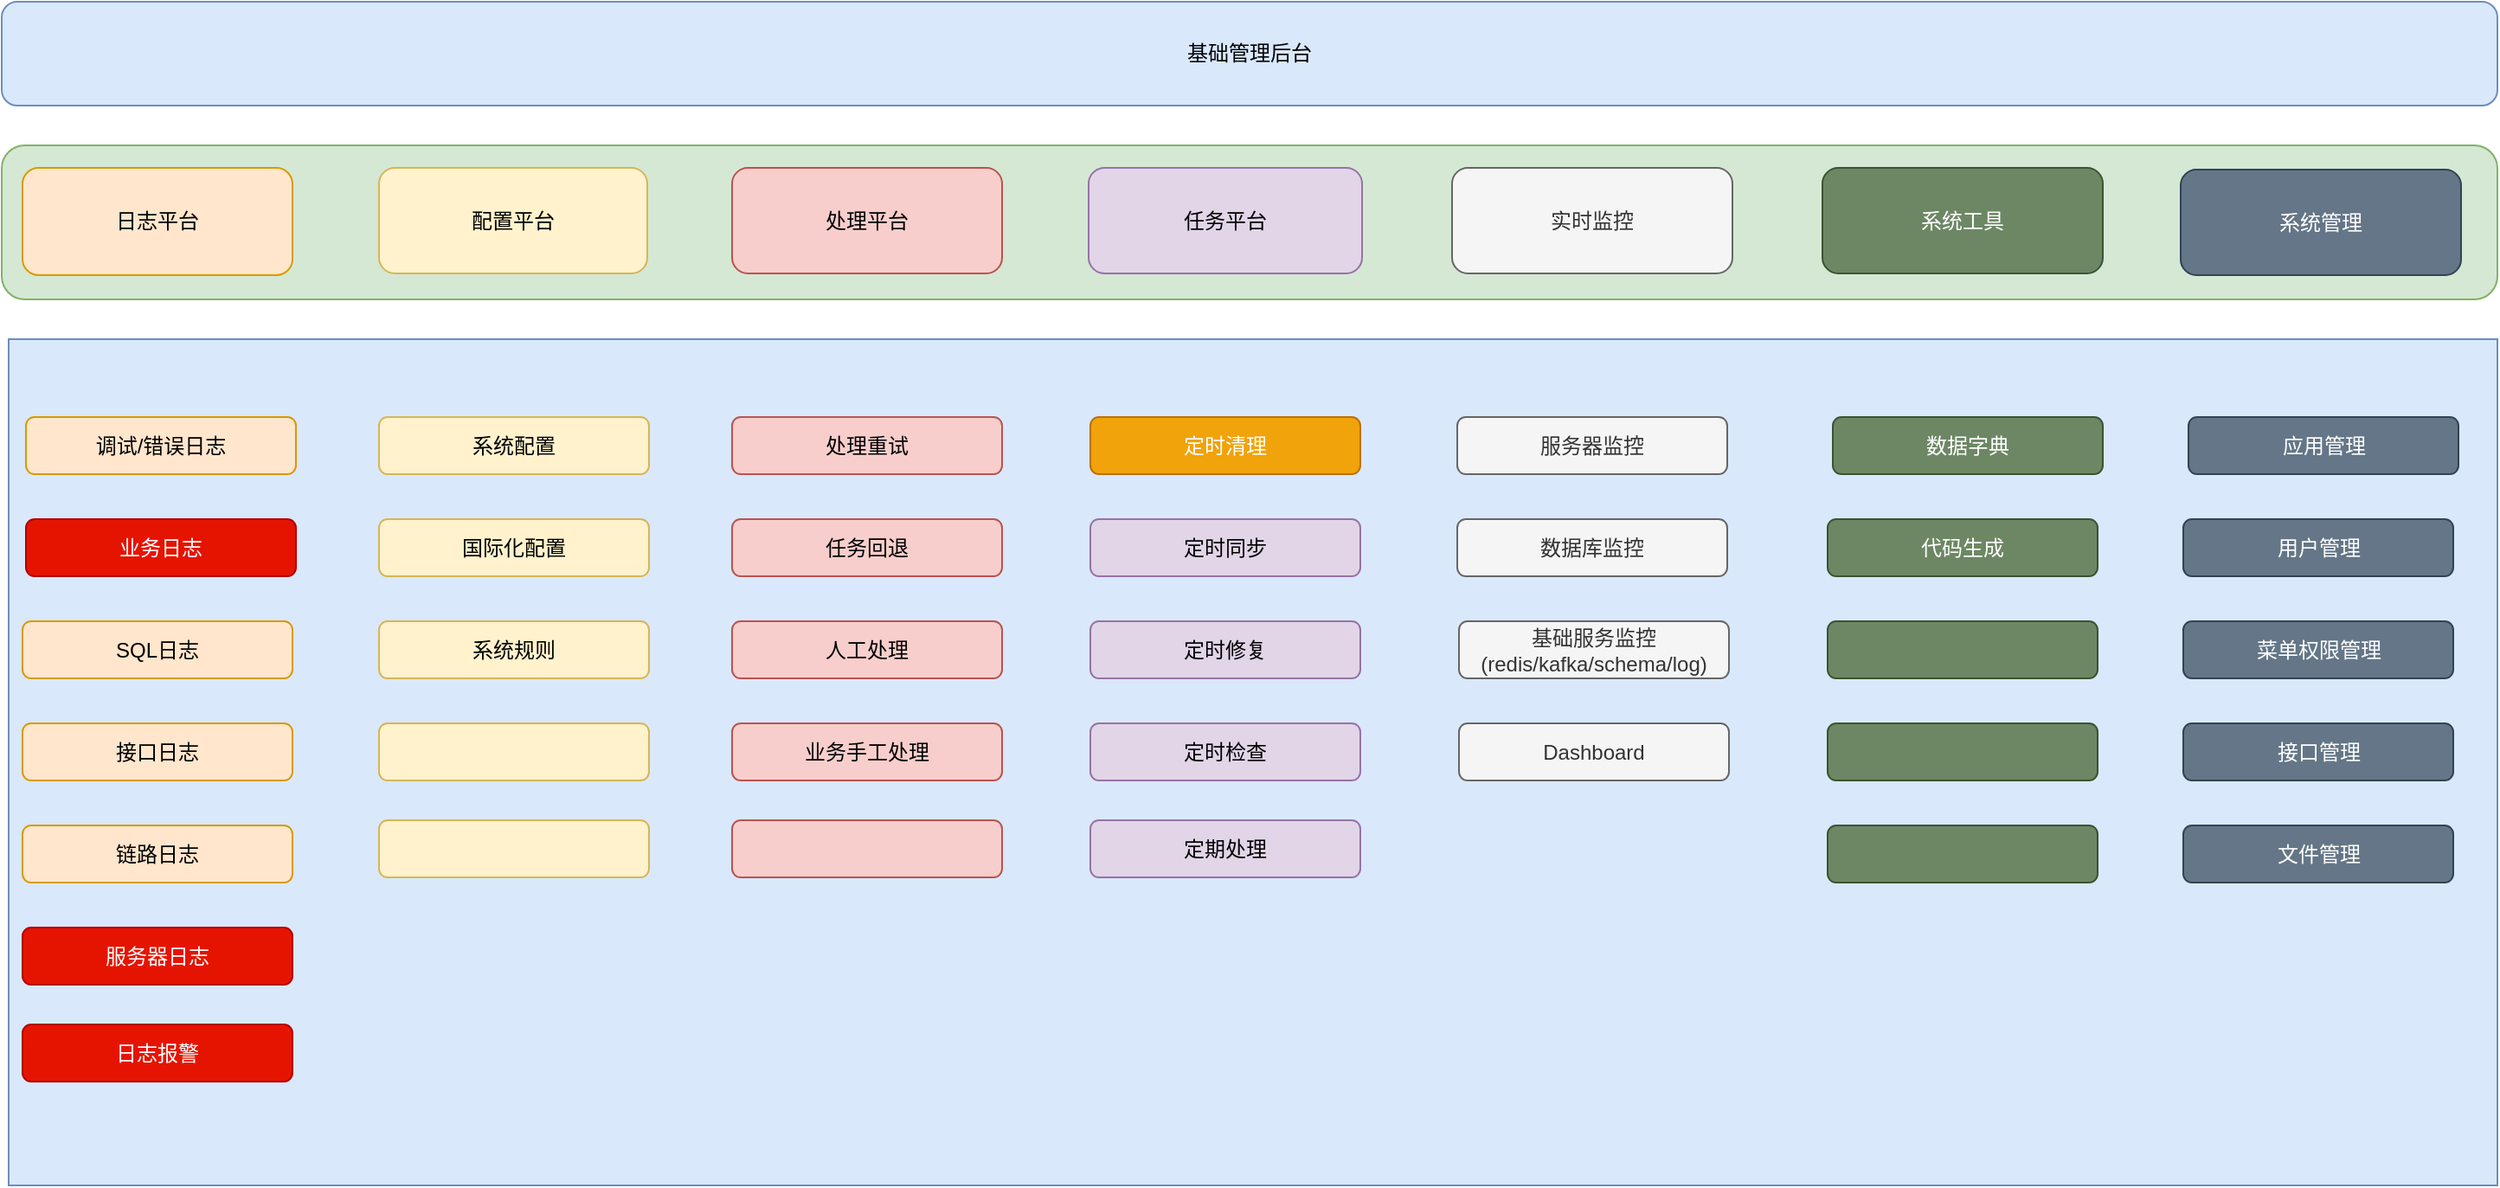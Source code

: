 <mxfile version="12.2.4" pages="1"><diagram id="h3sd1mUtlTGX32W6mm7q" name="第 1 页"><mxGraphModel dx="1360" dy="765" grid="0" gridSize="10" guides="1" tooltips="1" connect="1" arrows="1" fold="1" page="0" pageScale="1" pageWidth="827" pageHeight="1169" background="#ffffff" math="0" shadow="0"><root><mxCell id="0"/><mxCell id="1" parent="0"/><mxCell id="21" value="" style="rounded=1;whiteSpace=wrap;html=1;fillColor=#d5e8d4;strokeColor=#82b366;" parent="1" vertex="1"><mxGeometry x="10" y="98" width="1442" height="89" as="geometry"/></mxCell><mxCell id="2" value="基础管理后台" style="rounded=1;whiteSpace=wrap;html=1;fillColor=#dae8fc;strokeColor=#6c8ebf;" parent="1" vertex="1"><mxGeometry x="10" y="15" width="1442" height="60" as="geometry"/></mxCell><mxCell id="5" value="处理平台" style="rounded=1;whiteSpace=wrap;html=1;fillColor=#f8cecc;strokeColor=#b85450;" parent="1" vertex="1"><mxGeometry x="432" y="111" width="156" height="61" as="geometry"/></mxCell><mxCell id="9" value="日志平台" style="rounded=1;whiteSpace=wrap;html=1;fillColor=#ffe6cc;strokeColor=#d79b00;" parent="1" vertex="1"><mxGeometry x="22" y="111" width="156" height="62" as="geometry"/></mxCell><mxCell id="15" value="任务平台" style="rounded=1;whiteSpace=wrap;html=1;fillColor=#e1d5e7;strokeColor=#9673a6;" parent="1" vertex="1"><mxGeometry x="638" y="111" width="158" height="61" as="geometry"/></mxCell><mxCell id="16" value="配置平台" style="rounded=1;whiteSpace=wrap;html=1;fillColor=#fff2cc;strokeColor=#d6b656;" parent="1" vertex="1"><mxGeometry x="228" y="111" width="155" height="61" as="geometry"/></mxCell><mxCell id="17" value="实时监控" style="rounded=1;whiteSpace=wrap;html=1;fillColor=#f5f5f5;strokeColor=#666666;fontColor=#333333;" parent="1" vertex="1"><mxGeometry x="848" y="111" width="162" height="61" as="geometry"/></mxCell><mxCell id="23" value="" style="rounded=0;whiteSpace=wrap;html=1;fillColor=#dae8fc;strokeColor=#6c8ebf;" parent="1" vertex="1"><mxGeometry x="14" y="210" width="1438" height="489" as="geometry"/></mxCell><object label="SQL日志" 数据库执行sql日志="" binlog日志="" id="24"><mxCell style="rounded=1;whiteSpace=wrap;html=1;fillColor=#ffe6cc;strokeColor=#d79b00;" parent="1" vertex="1"><mxGeometry x="22" y="373" width="156" height="33" as="geometry"/></mxCell></object><mxCell id="25" value="接口日志" style="rounded=1;whiteSpace=wrap;html=1;fillColor=#ffe6cc;strokeColor=#d79b00;" parent="1" vertex="1"><mxGeometry x="22" y="432" width="156" height="33" as="geometry"/></mxCell><mxCell id="26" value="链路日志" style="rounded=1;whiteSpace=wrap;html=1;fillColor=#ffe6cc;strokeColor=#d79b00;" parent="1" vertex="1"><mxGeometry x="22" y="491" width="156" height="33" as="geometry"/></mxCell><mxCell id="27" value="服务器日志" style="rounded=1;whiteSpace=wrap;html=1;fillColor=#e51400;strokeColor=#B20000;fontColor=#ffffff;" parent="1" vertex="1"><mxGeometry x="22" y="550" width="156" height="33" as="geometry"/></mxCell><mxCell id="28" value="日志报警" style="rounded=1;whiteSpace=wrap;html=1;fillColor=#e51400;strokeColor=#B20000;fontColor=#ffffff;" parent="1" vertex="1"><mxGeometry x="22" y="606" width="156" height="33" as="geometry"/></mxCell><mxCell id="29" value="系统配置" style="rounded=1;whiteSpace=wrap;html=1;fillColor=#fff2cc;strokeColor=#d6b656;" parent="1" vertex="1"><mxGeometry x="228" y="255" width="156" height="33" as="geometry"/></mxCell><mxCell id="30" value="国际化配置" style="rounded=1;whiteSpace=wrap;html=1;fillColor=#fff2cc;strokeColor=#d6b656;" parent="1" vertex="1"><mxGeometry x="228" y="314" width="156" height="33" as="geometry"/></mxCell><mxCell id="31" value="系统规则" style="rounded=1;whiteSpace=wrap;html=1;fillColor=#fff2cc;strokeColor=#d6b656;" parent="1" vertex="1"><mxGeometry x="228" y="373" width="156" height="33" as="geometry"/></mxCell><mxCell id="32" value="" style="rounded=1;whiteSpace=wrap;html=1;fillColor=#fff2cc;strokeColor=#d6b656;" parent="1" vertex="1"><mxGeometry x="228" y="432" width="156" height="33" as="geometry"/></mxCell><mxCell id="33" value="" style="rounded=1;whiteSpace=wrap;html=1;fillColor=#fff2cc;strokeColor=#d6b656;" parent="1" vertex="1"><mxGeometry x="228" y="488" width="156" height="33" as="geometry"/></mxCell><mxCell id="34" value="处理重试" style="rounded=1;whiteSpace=wrap;html=1;fillColor=#f8cecc;strokeColor=#b85450;" parent="1" vertex="1"><mxGeometry x="432" y="255" width="156" height="33" as="geometry"/></mxCell><mxCell id="35" value="任务回退" style="rounded=1;whiteSpace=wrap;html=1;fillColor=#f8cecc;strokeColor=#b85450;" parent="1" vertex="1"><mxGeometry x="432" y="314" width="156" height="33" as="geometry"/></mxCell><mxCell id="36" value="人工处理" style="rounded=1;whiteSpace=wrap;html=1;fillColor=#f8cecc;strokeColor=#b85450;" parent="1" vertex="1"><mxGeometry x="432" y="373" width="156" height="33" as="geometry"/></mxCell><mxCell id="37" value="业务手工处理" style="rounded=1;whiteSpace=wrap;html=1;fillColor=#f8cecc;strokeColor=#b85450;" parent="1" vertex="1"><mxGeometry x="432" y="432" width="156" height="33" as="geometry"/></mxCell><mxCell id="38" value="" style="rounded=1;whiteSpace=wrap;html=1;fillColor=#f8cecc;strokeColor=#b85450;" parent="1" vertex="1"><mxGeometry x="432" y="488" width="156" height="33" as="geometry"/></mxCell><mxCell id="39" value="定时清理" style="rounded=1;whiteSpace=wrap;html=1;fillColor=#f0a30a;strokeColor=#BD7000;fontColor=#ffffff;" parent="1" vertex="1"><mxGeometry x="639" y="255" width="156" height="33" as="geometry"/></mxCell><mxCell id="40" value="定时同步" style="rounded=1;whiteSpace=wrap;html=1;fillColor=#e1d5e7;strokeColor=#9673a6;" parent="1" vertex="1"><mxGeometry x="639" y="314" width="156" height="33" as="geometry"/></mxCell><mxCell id="41" value="定时修复" style="rounded=1;whiteSpace=wrap;html=1;fillColor=#e1d5e7;strokeColor=#9673a6;" parent="1" vertex="1"><mxGeometry x="639" y="373" width="156" height="33" as="geometry"/></mxCell><mxCell id="42" value="定时检查" style="rounded=1;whiteSpace=wrap;html=1;fillColor=#e1d5e7;strokeColor=#9673a6;" parent="1" vertex="1"><mxGeometry x="639" y="432" width="156" height="33" as="geometry"/></mxCell><mxCell id="43" value="定期处理" style="rounded=1;whiteSpace=wrap;html=1;fillColor=#e1d5e7;strokeColor=#9673a6;" parent="1" vertex="1"><mxGeometry x="639" y="488" width="156" height="33" as="geometry"/></mxCell><mxCell id="44" value="服务器监控" style="rounded=1;whiteSpace=wrap;html=1;fillColor=#f5f5f5;strokeColor=#666666;fontColor=#333333;" parent="1" vertex="1"><mxGeometry x="851" y="255" width="156" height="33" as="geometry"/></mxCell><mxCell id="45" value="数据库监控" style="rounded=1;whiteSpace=wrap;html=1;fillColor=#f5f5f5;strokeColor=#666666;fontColor=#333333;" parent="1" vertex="1"><mxGeometry x="851" y="314" width="156" height="33" as="geometry"/></mxCell><mxCell id="47" value="基础服务监控(redis/kafka/schema/log)" style="rounded=1;whiteSpace=wrap;html=1;fillColor=#f5f5f5;strokeColor=#666666;fontColor=#333333;" parent="1" vertex="1"><mxGeometry x="852" y="373" width="156" height="33" as="geometry"/></mxCell><mxCell id="48" value="Dashboard" style="rounded=1;whiteSpace=wrap;html=1;fillColor=#f5f5f5;strokeColor=#666666;fontColor=#333333;" parent="1" vertex="1"><mxGeometry x="852" y="432" width="156" height="33" as="geometry"/></mxCell><mxCell id="49" value="系统工具" style="rounded=1;whiteSpace=wrap;html=1;fillColor=#6d8764;strokeColor=#3A5431;fontColor=#ffffff;" parent="1" vertex="1"><mxGeometry x="1062" y="111" width="162" height="61" as="geometry"/></mxCell><mxCell id="50" value="代码生成" style="rounded=1;whiteSpace=wrap;html=1;fillColor=#6d8764;strokeColor=#3A5431;fontColor=#ffffff;" parent="1" vertex="1"><mxGeometry x="1065" y="314" width="156" height="33" as="geometry"/></mxCell><mxCell id="51" value="" style="rounded=1;whiteSpace=wrap;html=1;fillColor=#6d8764;strokeColor=#3A5431;fontColor=#ffffff;" parent="1" vertex="1"><mxGeometry x="1065" y="373" width="156" height="33" as="geometry"/></mxCell><mxCell id="52" value="" style="rounded=1;whiteSpace=wrap;html=1;fillColor=#6d8764;strokeColor=#3A5431;fontColor=#ffffff;" parent="1" vertex="1"><mxGeometry x="1065" y="432" width="156" height="33" as="geometry"/></mxCell><mxCell id="53" value="" style="rounded=1;whiteSpace=wrap;html=1;fillColor=#6d8764;strokeColor=#3A5431;fontColor=#ffffff;" parent="1" vertex="1"><mxGeometry x="1065" y="491" width="156" height="33" as="geometry"/></mxCell><mxCell id="54" value="数据字典" style="rounded=1;whiteSpace=wrap;html=1;fillColor=#6d8764;strokeColor=#3A5431;fontColor=#ffffff;" parent="1" vertex="1"><mxGeometry x="1068" y="255" width="156" height="33" as="geometry"/></mxCell><mxCell id="55" value="系统管理" style="rounded=1;whiteSpace=wrap;html=1;fillColor=#647687;strokeColor=#314354;fontColor=#ffffff;" parent="1" vertex="1"><mxGeometry x="1269" y="112" width="162" height="61" as="geometry"/></mxCell><mxCell id="56" value="用户管理" style="rounded=1;whiteSpace=wrap;html=1;fillColor=#647687;strokeColor=#314354;fontColor=#ffffff;" parent="1" vertex="1"><mxGeometry x="1270.5" y="314" width="156" height="33" as="geometry"/></mxCell><mxCell id="57" value="菜单权限管理" style="rounded=1;whiteSpace=wrap;html=1;fillColor=#647687;strokeColor=#314354;fontColor=#ffffff;" parent="1" vertex="1"><mxGeometry x="1270.5" y="373" width="156" height="33" as="geometry"/></mxCell><mxCell id="58" value="接口管理" style="rounded=1;whiteSpace=wrap;html=1;fillColor=#647687;strokeColor=#314354;fontColor=#ffffff;" parent="1" vertex="1"><mxGeometry x="1270.5" y="432" width="156" height="33" as="geometry"/></mxCell><mxCell id="59" value="文件管理" style="rounded=1;whiteSpace=wrap;html=1;fillColor=#647687;strokeColor=#314354;fontColor=#ffffff;" parent="1" vertex="1"><mxGeometry x="1270.5" y="491" width="156" height="33" as="geometry"/></mxCell><mxCell id="60" value="应用管理" style="rounded=1;whiteSpace=wrap;html=1;fillColor=#647687;strokeColor=#314354;fontColor=#ffffff;" parent="1" vertex="1"><mxGeometry x="1273.5" y="255" width="156" height="33" as="geometry"/></mxCell><mxCell id="61" value="业务日志" style="rounded=1;whiteSpace=wrap;html=1;fillColor=#e51400;strokeColor=#B20000;fontColor=#ffffff;" parent="1" vertex="1"><mxGeometry x="24" y="314" width="156" height="33" as="geometry"/></mxCell><mxCell id="62" value="调试/错误日志" style="rounded=1;whiteSpace=wrap;html=1;fillColor=#ffe6cc;strokeColor=#d79b00;" parent="1" vertex="1"><mxGeometry x="24" y="255" width="156" height="33" as="geometry"/></mxCell></root></mxGraphModel></diagram></mxfile>